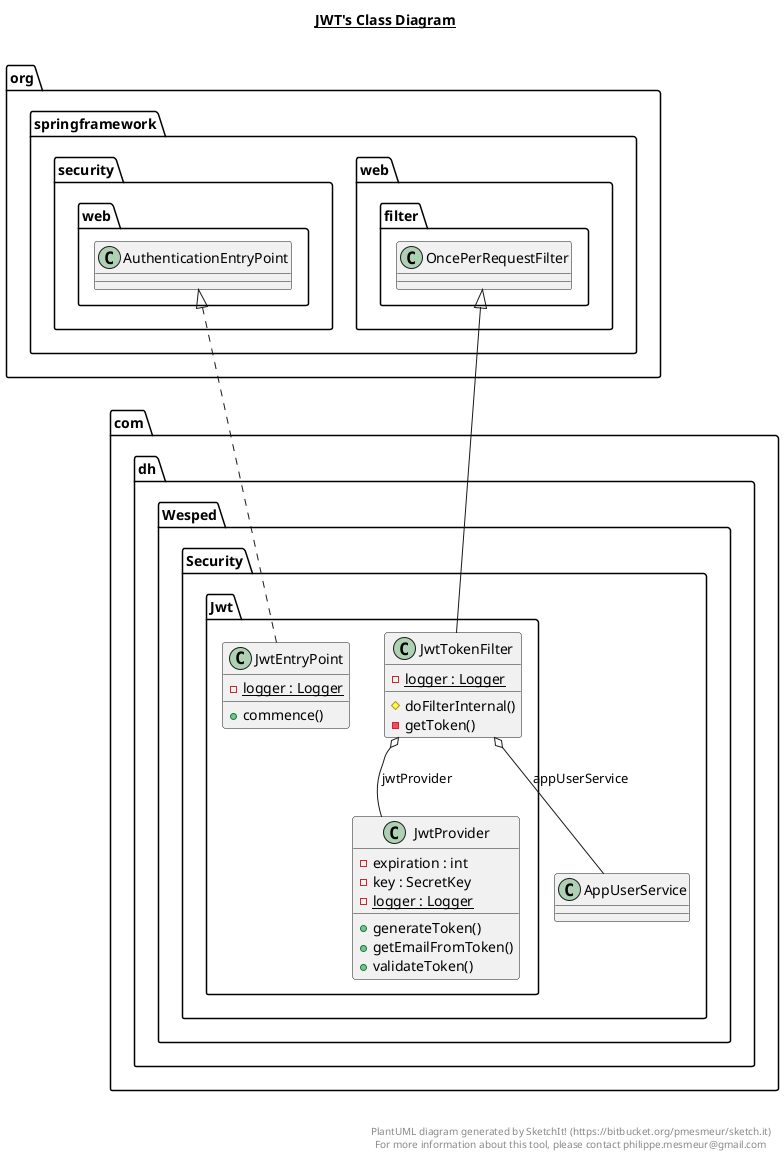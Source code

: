 @startuml

title __JWT's Class Diagram__\n

  namespace com.dh.Wesped {
    namespace Security {
      namespace Jwt {
        class com.dh.Wesped.Security.Jwt.JwtEntryPoint {
            {static} - logger : Logger
            + commence()
        }
      }
    }
  }
  

  namespace com.dh.Wesped {
    namespace Security {
      namespace Jwt {
        class com.dh.Wesped.Security.Jwt.JwtProvider {
            - expiration : int
            - key : SecretKey
            {static} - logger : Logger
            + generateToken()
            + getEmailFromToken()
            + validateToken()
        }
      }
    }
  }
  

  namespace com.dh.Wesped {
    namespace Security {
      namespace Jwt {
        class com.dh.Wesped.Security.Jwt.JwtTokenFilter {
            {static} - logger : Logger
            # doFilterInternal()
            - getToken()
        }
      }
    }
  }
  

  com.dh.Wesped.Security.Jwt.JwtEntryPoint .up.|> org.springframework.security.web.AuthenticationEntryPoint
  com.dh.Wesped.Security.Jwt.JwtTokenFilter -up-|> org.springframework.web.filter.OncePerRequestFilter
  com.dh.Wesped.Security.Jwt.JwtTokenFilter o-- com.dh.Wesped.Security.AppUserService : appUserService
  com.dh.Wesped.Security.Jwt.JwtTokenFilter o-- com.dh.Wesped.Security.Jwt.JwtProvider : jwtProvider


right footer


PlantUML diagram generated by SketchIt! (https://bitbucket.org/pmesmeur/sketch.it)
For more information about this tool, please contact philippe.mesmeur@gmail.com
endfooter

@enduml
